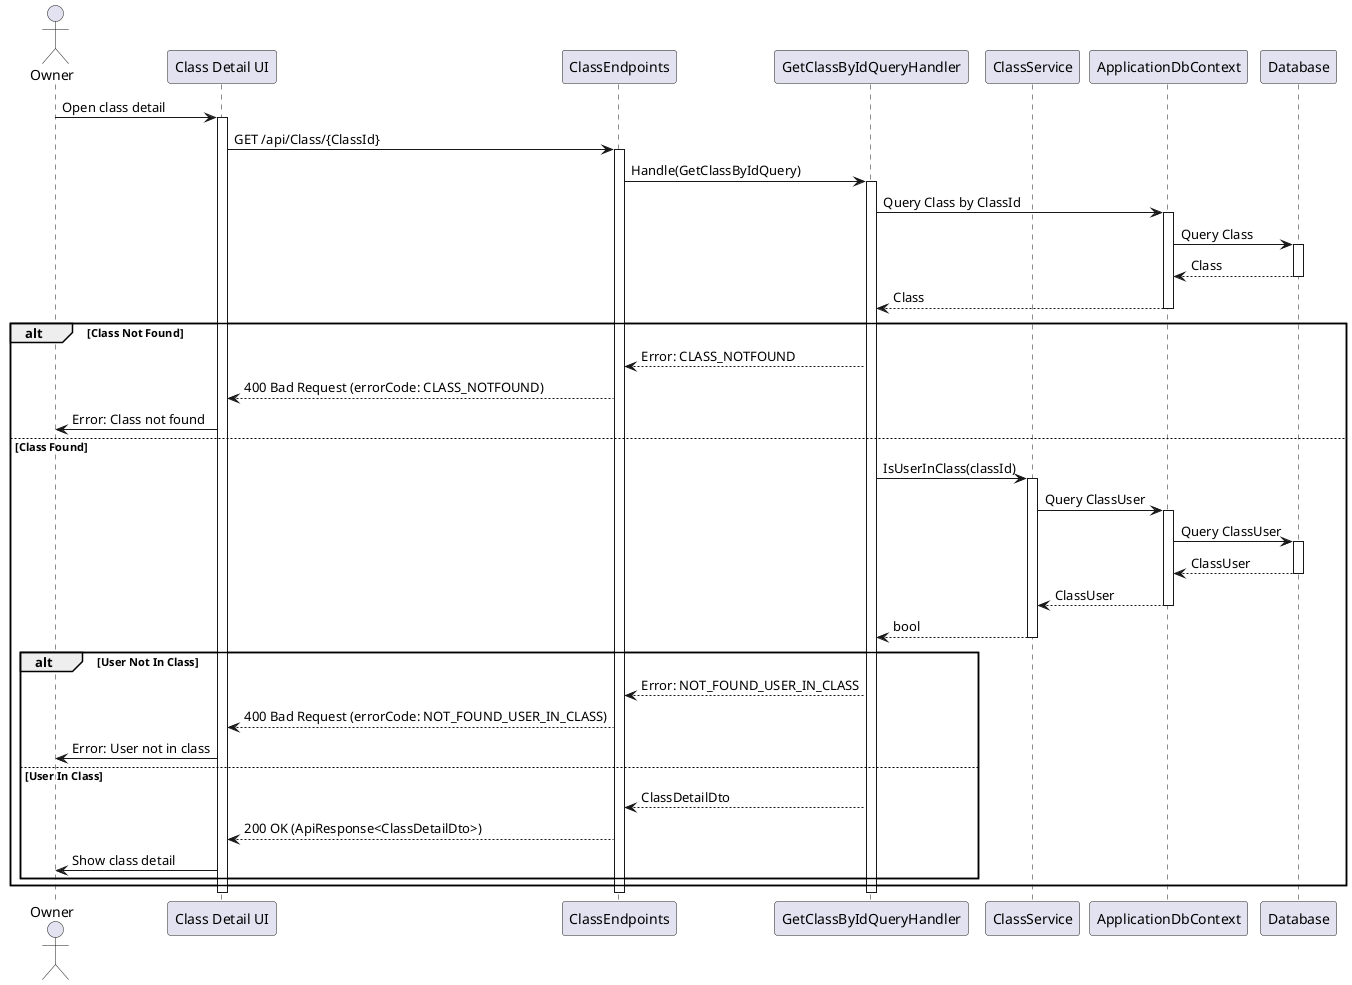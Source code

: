 @startuml
actor "Owner" as User
participant "Class Detail UI" as UI
participant ClassEndpoints
participant GetClassByIdQueryHandler as Handler
participant ClassService
participant ApplicationDbContext
participant Database

User -> UI : Open class detail
activate UI
UI -> ClassEndpoints : GET /api/Class/{ClassId}
activate ClassEndpoints
ClassEndpoints -> Handler : Handle(GetClassByIdQuery)
activate Handler
Handler -> ApplicationDbContext : Query Class by ClassId
activate ApplicationDbContext
ApplicationDbContext -> Database : Query Class
activate Database
Database --> ApplicationDbContext : Class
deactivate Database
ApplicationDbContext --> Handler : Class
deactivate ApplicationDbContext
alt Class Not Found
    Handler --> ClassEndpoints : Error: CLASS_NOTFOUND
    ClassEndpoints --> UI : 400 Bad Request (errorCode: CLASS_NOTFOUND)
    UI -> User : Error: Class not found
else Class Found
    Handler -> ClassService : IsUserInClass(classId)
    activate ClassService
    ClassService -> ApplicationDbContext : Query ClassUser
    activate ApplicationDbContext
    ApplicationDbContext -> Database : Query ClassUser
    activate Database
    Database --> ApplicationDbContext : ClassUser
    deactivate Database
    ApplicationDbContext --> ClassService : ClassUser
    deactivate ApplicationDbContext
    ClassService --> Handler : bool
    deactivate ClassService
    alt User Not In Class
        Handler --> ClassEndpoints : Error: NOT_FOUND_USER_IN_CLASS
        ClassEndpoints --> UI : 400 Bad Request (errorCode: NOT_FOUND_USER_IN_CLASS)
        UI -> User : Error: User not in class
    else User In Class
        Handler --> ClassEndpoints : ClassDetailDto
        ClassEndpoints --> UI : 200 OK (ApiResponse<ClassDetailDto>)
        UI -> User : Show class detail
    end
end
deactivate Handler
deactivate ClassEndpoints
deactivate UI
@enduml